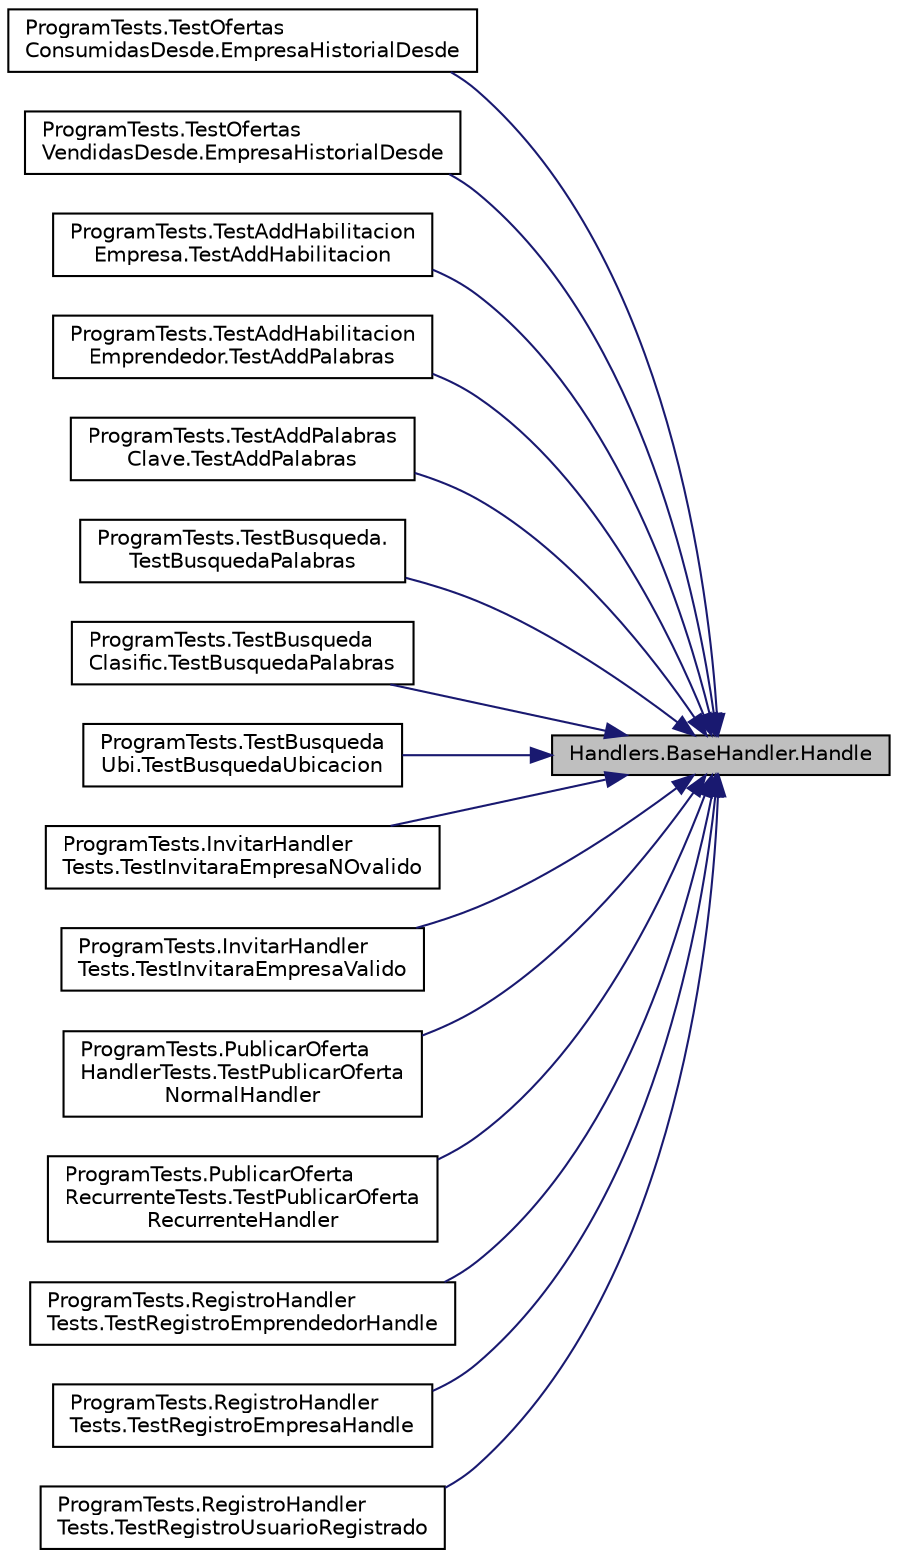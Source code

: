 digraph "Handlers.BaseHandler.Handle"
{
 // INTERACTIVE_SVG=YES
 // LATEX_PDF_SIZE
  edge [fontname="Helvetica",fontsize="10",labelfontname="Helvetica",labelfontsize="10"];
  node [fontname="Helvetica",fontsize="10",shape=record];
  rankdir="RL";
  Node1 [label="Handlers.BaseHandler.Handle",height=0.2,width=0.4,color="black", fillcolor="grey75", style="filled", fontcolor="black",tooltip="Procesa el mensaje o la pasa al siguiente \"handler\" si existe."];
  Node1 -> Node2 [dir="back",color="midnightblue",fontsize="10",style="solid",fontname="Helvetica"];
  Node2 [label="ProgramTests.TestOfertas\lConsumidasDesde.EmpresaHistorialDesde",height=0.2,width=0.4,color="black", fillcolor="white", style="filled",URL="$classProgramTests_1_1TestOfertasConsumidasDesde.html#acfa26f22a50b5238778a8aa997d4b8a9",tooltip="Test que simula una interaccion desde un usuario (Emprendedor) que consulta las ofertas compradas des..."];
  Node1 -> Node3 [dir="back",color="midnightblue",fontsize="10",style="solid",fontname="Helvetica"];
  Node3 [label="ProgramTests.TestOfertas\lVendidasDesde.EmpresaHistorialDesde",height=0.2,width=0.4,color="black", fillcolor="white", style="filled",URL="$classProgramTests_1_1TestOfertasVendidasDesde.html#aa324380eb38030006a5beb4d48c11f30",tooltip="Test que simula una interaccion desde un usuario (Empresa) que consulta las ofertas vendidas desde un..."];
  Node1 -> Node4 [dir="back",color="midnightblue",fontsize="10",style="solid",fontname="Helvetica"];
  Node4 [label="ProgramTests.TestAddHabilitacion\lEmpresa.TestAddHabilitacion",height=0.2,width=0.4,color="black", fillcolor="white", style="filled",URL="$classProgramTests_1_1TestAddHabilitacionEmpresa.html#a6e296af15792c4e8cf8318e9b7e87d3d",tooltip="Este test prueba la busqueda por palabras clave."];
  Node1 -> Node5 [dir="back",color="midnightblue",fontsize="10",style="solid",fontname="Helvetica"];
  Node5 [label="ProgramTests.TestAddHabilitacion\lEmprendedor.TestAddPalabras",height=0.2,width=0.4,color="black", fillcolor="white", style="filled",URL="$classProgramTests_1_1TestAddHabilitacionEmprendedor.html#ab56fdbea5f5d489acd9cb959cf151396",tooltip="Este test prueba la busqueda por palabras clave."];
  Node1 -> Node6 [dir="back",color="midnightblue",fontsize="10",style="solid",fontname="Helvetica"];
  Node6 [label="ProgramTests.TestAddPalabras\lClave.TestAddPalabras",height=0.2,width=0.4,color="black", fillcolor="white", style="filled",URL="$classProgramTests_1_1TestAddPalabrasClave.html#a284d21dddfe74a040c2e539065858903",tooltip="Este test prueba la busqueda por palabras clave."];
  Node1 -> Node7 [dir="back",color="midnightblue",fontsize="10",style="solid",fontname="Helvetica"];
  Node7 [label="ProgramTests.TestBusqueda.\lTestBusquedaPalabras",height=0.2,width=0.4,color="black", fillcolor="white", style="filled",URL="$classProgramTests_1_1TestBusqueda.html#aabc32f0e476b686818e70f9e1c4554f7",tooltip="Este test prueba la busqueda por palabras clave."];
  Node1 -> Node8 [dir="back",color="midnightblue",fontsize="10",style="solid",fontname="Helvetica"];
  Node8 [label="ProgramTests.TestBusqueda\lClasific.TestBusquedaPalabras",height=0.2,width=0.4,color="black", fillcolor="white", style="filled",URL="$classProgramTests_1_1TestBusquedaClasific.html#ad03581cb5df9b72041318cb865b1d46e",tooltip="Este test prueba la busqueda por clasificación de los materiales."];
  Node1 -> Node9 [dir="back",color="midnightblue",fontsize="10",style="solid",fontname="Helvetica"];
  Node9 [label="ProgramTests.TestBusqueda\lUbi.TestBusquedaUbicacion",height=0.2,width=0.4,color="black", fillcolor="white", style="filled",URL="$classProgramTests_1_1TestBusquedaUbi.html#a8f0af28e394f300267c807c22c335177",tooltip="Este test prueba la busqueda por ubicación."];
  Node1 -> Node10 [dir="back",color="midnightblue",fontsize="10",style="solid",fontname="Helvetica"];
  Node10 [label="ProgramTests.InvitarHandler\lTests.TestInvitaraEmpresaNOvalido",height=0.2,width=0.4,color="black", fillcolor="white", style="filled",URL="$classProgramTests_1_1InvitarHandlerTests.html#ae5f2669fd865bdf87684bd403dd96a4a",tooltip="Este test prueba como se procesa el mensaje cuando el usuario no es administrador."];
  Node1 -> Node11 [dir="back",color="midnightblue",fontsize="10",style="solid",fontname="Helvetica"];
  Node11 [label="ProgramTests.InvitarHandler\lTests.TestInvitaraEmpresaValido",height=0.2,width=0.4,color="black", fillcolor="white", style="filled",URL="$classProgramTests_1_1InvitarHandlerTests.html#a4bc05b21daeffe2d3c4e917cd7a8dec8",tooltip="Este test prueba como se procesa el mensaje cuando el usuario es administrador."];
  Node1 -> Node12 [dir="back",color="midnightblue",fontsize="10",style="solid",fontname="Helvetica"];
  Node12 [label="ProgramTests.PublicarOferta\lHandlerTests.TestPublicarOferta\lNormalHandler",height=0.2,width=0.4,color="black", fillcolor="white", style="filled",URL="$classProgramTests_1_1PublicarOfertaHandlerTests.html#a229cb30cb92ed5711a528e41e2db6f26",tooltip="Este test prueba como se procesan los mensajes involucrados en la creacion de una oferta única."];
  Node1 -> Node13 [dir="back",color="midnightblue",fontsize="10",style="solid",fontname="Helvetica"];
  Node13 [label="ProgramTests.PublicarOferta\lRecurrenteTests.TestPublicarOferta\lRecurrenteHandler",height=0.2,width=0.4,color="black", fillcolor="white", style="filled",URL="$classProgramTests_1_1PublicarOfertaRecurrenteTests.html#ad2de74bb339faa86bcee4e60dc5e6f8e",tooltip="Este test prueba como se procesan los mensajes involucrados en la creacion de una oferta recurrente."];
  Node1 -> Node14 [dir="back",color="midnightblue",fontsize="10",style="solid",fontname="Helvetica"];
  Node14 [label="ProgramTests.RegistroHandler\lTests.TestRegistroEmprendedorHandle",height=0.2,width=0.4,color="black", fillcolor="white", style="filled",URL="$classProgramTests_1_1RegistroHandlerTests.html#a9961b66d0b2814d2efd45d5d4a96fc99",tooltip="Este test prueba como se procesan los mensajes para el registro de un emprendedor (usuario con una ID..."];
  Node1 -> Node15 [dir="back",color="midnightblue",fontsize="10",style="solid",fontname="Helvetica"];
  Node15 [label="ProgramTests.RegistroHandler\lTests.TestRegistroEmpresaHandle",height=0.2,width=0.4,color="black", fillcolor="white", style="filled",URL="$classProgramTests_1_1RegistroHandlerTests.html#a2333bb7359dca3df8d8103ced361235f",tooltip="Este test prueba como se procesan los mensajes para realizar el registro de una Empresa (usuario con ..."];
  Node1 -> Node16 [dir="back",color="midnightblue",fontsize="10",style="solid",fontname="Helvetica"];
  Node16 [label="ProgramTests.RegistroHandler\lTests.TestRegistroUsuarioRegistrado",height=0.2,width=0.4,color="black", fillcolor="white", style="filled",URL="$classProgramTests_1_1RegistroHandlerTests.html#a730bd39d74abacdb7d9eb1377899d0d4",tooltip="Este test representa lo que sucede cuando el usuario intenta registrarse otra vez."];
}
